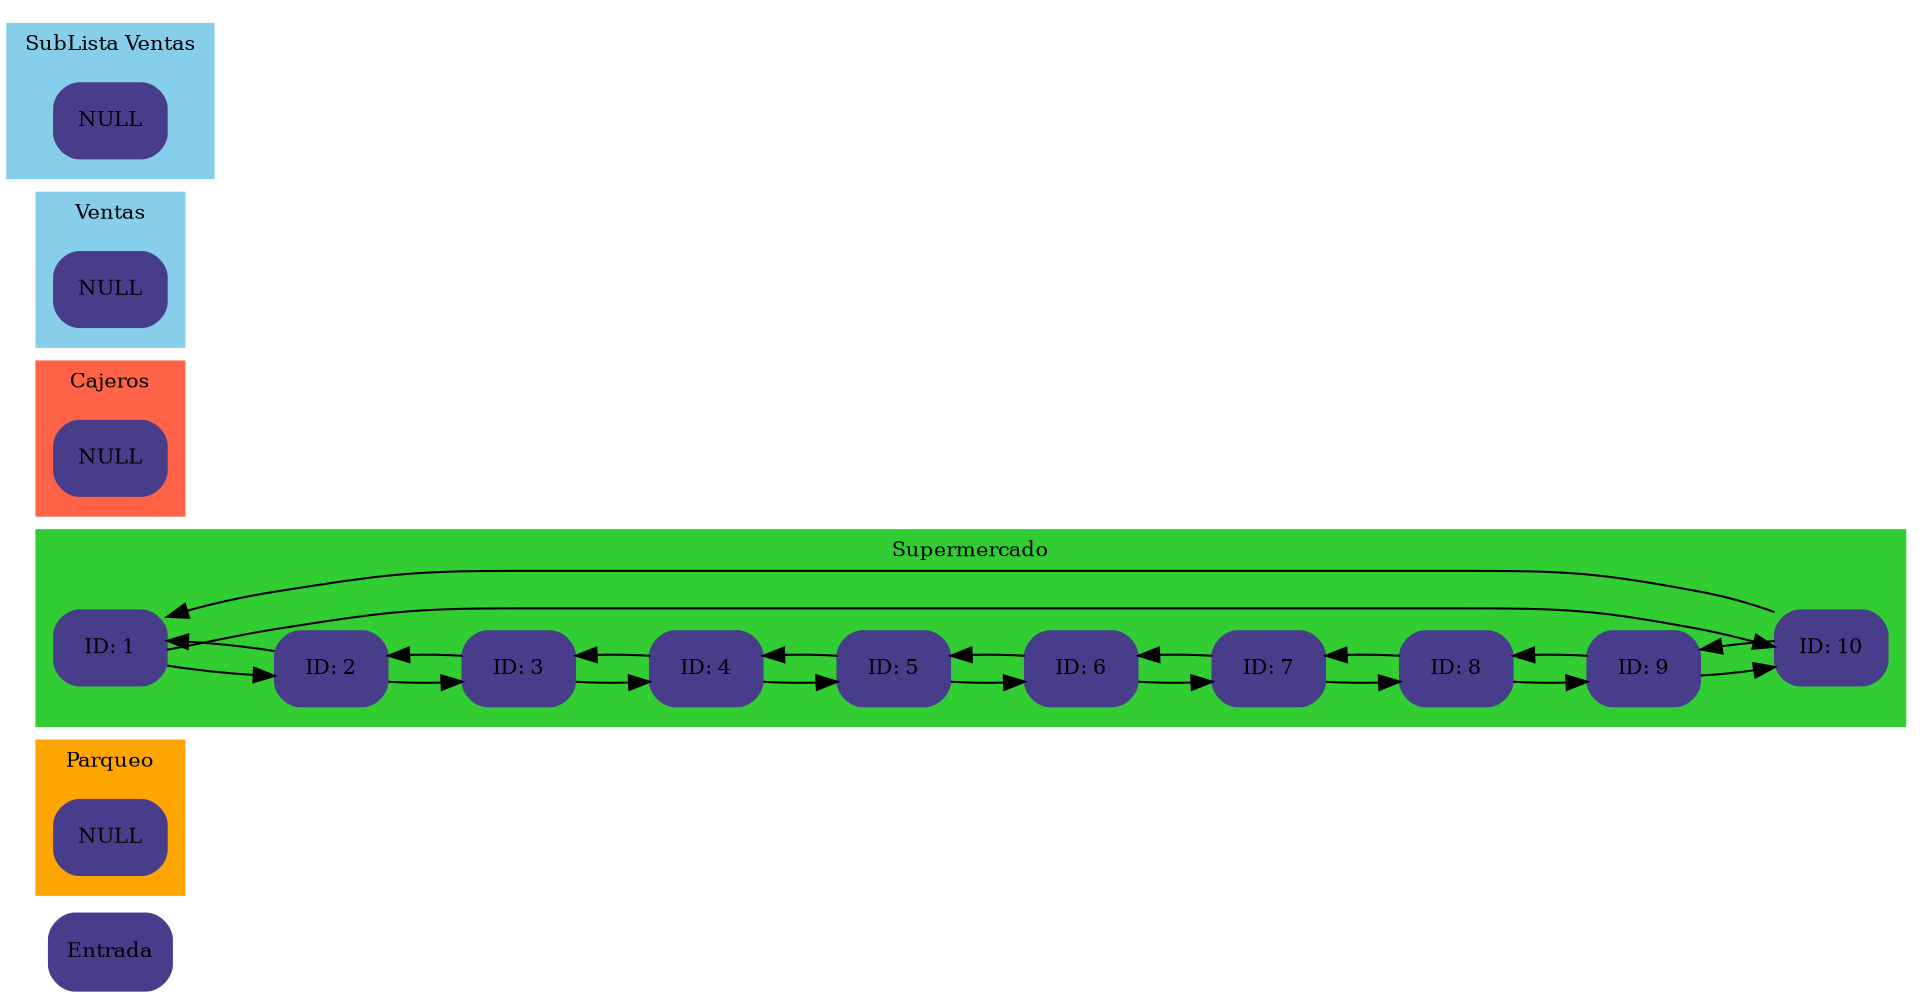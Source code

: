 digraph g {
 rankdir= "LR";
node [
fontsize = "10"
shape = "Mrecord"
color="darkslateblue"
style ="filled, bold"
];
"nodoEntrada"
[ label=" Entrada"];

 subgraph cluster_1 {
node [style=filled];
"nodoPa"
[ label=" NULL "];
fontsize = "10"
shape = "Mrecord"
color="orange"
style ="filled, bold"
label ="Parqueo"
}

 subgraph cluster_2 {
node [style=filled];
"nodoSu1"
[ label=" ID: 1"];
"nodoSu2"
[ label=" ID: 2"];
"nodoSu3"
[ label=" ID: 3"];
"nodoSu4"
[ label=" ID: 4"];
"nodoSu5"
[ label=" ID: 5"];
"nodoSu6"
[ label=" ID: 6"];
"nodoSu7"
[ label=" ID: 7"];
"nodoSu8"
[ label=" ID: 8"];
"nodoSu9"
[ label=" ID: 9"];
"nodoSu10"
[ label=" ID: 10"];
"nodoSu1"-> "nodoSu2";
"nodoSu2"-> "nodoSu1";
"nodoSu2"-> "nodoSu3";
"nodoSu3"-> "nodoSu2";
"nodoSu3"-> "nodoSu4";
"nodoSu4"-> "nodoSu3";
"nodoSu4"-> "nodoSu5";
"nodoSu5"-> "nodoSu4";
"nodoSu5"-> "nodoSu6";
"nodoSu6"-> "nodoSu5";
"nodoSu6"-> "nodoSu7";
"nodoSu7"-> "nodoSu6";
"nodoSu7"-> "nodoSu8";
"nodoSu8"-> "nodoSu7";
"nodoSu8"-> "nodoSu9";
"nodoSu9"-> "nodoSu8";
"nodoSu9"-> "nodoSu10";
"nodoSu10"-> "nodoSu9";
"nodoSu10"-> "nodoSu1";
"nodoSu1"-> "nodoSu10";
fontsize = "10"
shape = "Mrecord"
color="LIMEGREEN"
style ="filled, bold"
label ="Supermercado"
}

 subgraph cluster_3 {
node [style=filled];
"nodoCaj"
[ label=" NULL "];
fontsize = "10"
shape = "Mrecord"
color="TOMATO"
style ="filled, bold"
label ="Cajeros"
}

 subgraph cluster_4 {
node [style=filled];
"nodoV"
[ label=" NULL "];
fontsize = "10"
shape = "Mrecord"
color="SKYBLUE"
style ="filled, bold"
label ="Ventas"
}

 subgraph cluster_5 {
node [style=filled];
"nodoSub"
[ label=" NULL "];
fontsize = "10"
shape = "Mrecord"
color="SKYBLUE"
style ="filled, bold"
label ="SubLista Ventas"
}
}